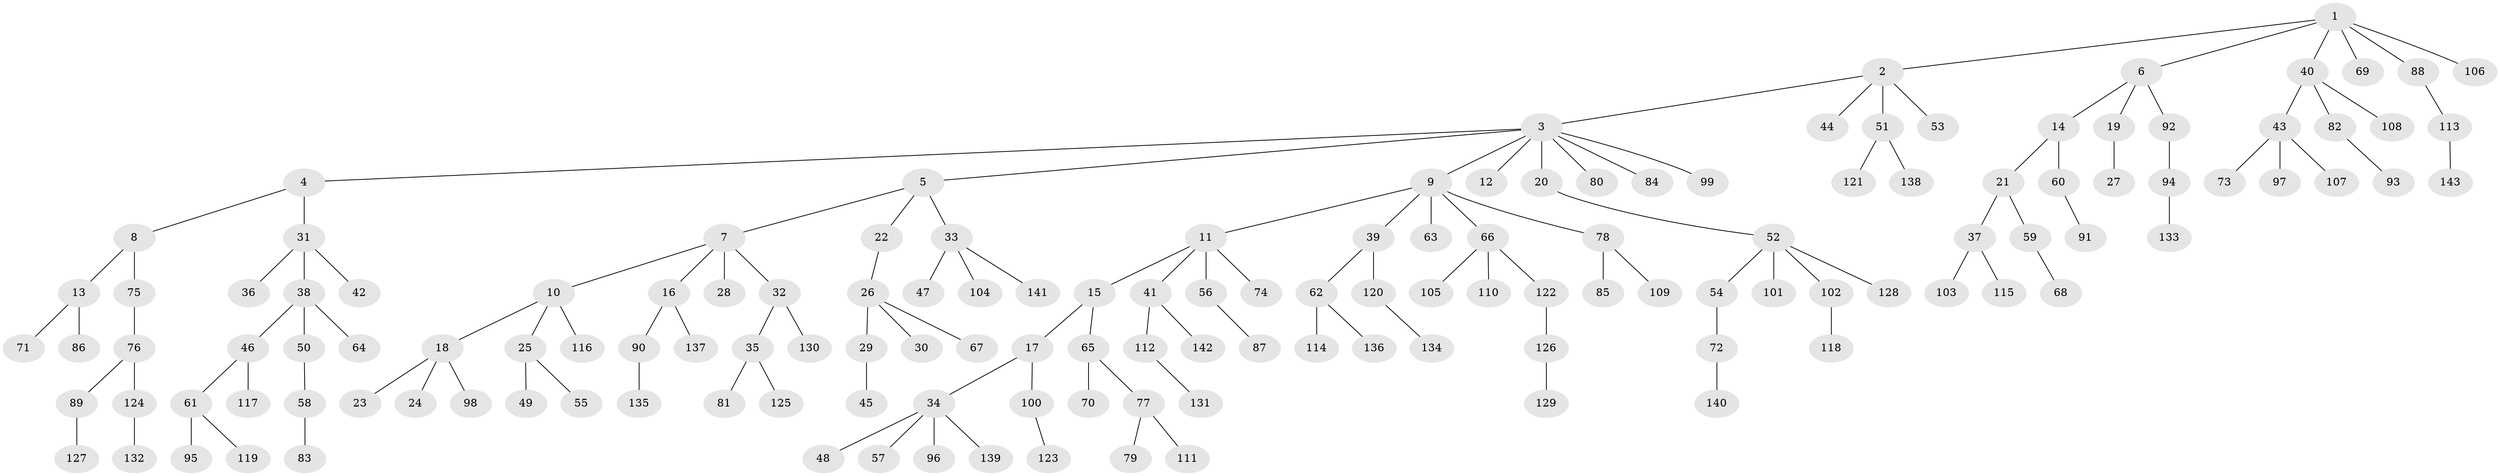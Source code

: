 // Generated by graph-tools (version 1.1) at 2025/37/03/09/25 02:37:02]
// undirected, 143 vertices, 142 edges
graph export_dot {
graph [start="1"]
  node [color=gray90,style=filled];
  1;
  2;
  3;
  4;
  5;
  6;
  7;
  8;
  9;
  10;
  11;
  12;
  13;
  14;
  15;
  16;
  17;
  18;
  19;
  20;
  21;
  22;
  23;
  24;
  25;
  26;
  27;
  28;
  29;
  30;
  31;
  32;
  33;
  34;
  35;
  36;
  37;
  38;
  39;
  40;
  41;
  42;
  43;
  44;
  45;
  46;
  47;
  48;
  49;
  50;
  51;
  52;
  53;
  54;
  55;
  56;
  57;
  58;
  59;
  60;
  61;
  62;
  63;
  64;
  65;
  66;
  67;
  68;
  69;
  70;
  71;
  72;
  73;
  74;
  75;
  76;
  77;
  78;
  79;
  80;
  81;
  82;
  83;
  84;
  85;
  86;
  87;
  88;
  89;
  90;
  91;
  92;
  93;
  94;
  95;
  96;
  97;
  98;
  99;
  100;
  101;
  102;
  103;
  104;
  105;
  106;
  107;
  108;
  109;
  110;
  111;
  112;
  113;
  114;
  115;
  116;
  117;
  118;
  119;
  120;
  121;
  122;
  123;
  124;
  125;
  126;
  127;
  128;
  129;
  130;
  131;
  132;
  133;
  134;
  135;
  136;
  137;
  138;
  139;
  140;
  141;
  142;
  143;
  1 -- 2;
  1 -- 6;
  1 -- 40;
  1 -- 69;
  1 -- 88;
  1 -- 106;
  2 -- 3;
  2 -- 44;
  2 -- 51;
  2 -- 53;
  3 -- 4;
  3 -- 5;
  3 -- 9;
  3 -- 12;
  3 -- 20;
  3 -- 80;
  3 -- 84;
  3 -- 99;
  4 -- 8;
  4 -- 31;
  5 -- 7;
  5 -- 22;
  5 -- 33;
  6 -- 14;
  6 -- 19;
  6 -- 92;
  7 -- 10;
  7 -- 16;
  7 -- 28;
  7 -- 32;
  8 -- 13;
  8 -- 75;
  9 -- 11;
  9 -- 39;
  9 -- 63;
  9 -- 66;
  9 -- 78;
  10 -- 18;
  10 -- 25;
  10 -- 116;
  11 -- 15;
  11 -- 41;
  11 -- 56;
  11 -- 74;
  13 -- 71;
  13 -- 86;
  14 -- 21;
  14 -- 60;
  15 -- 17;
  15 -- 65;
  16 -- 90;
  16 -- 137;
  17 -- 34;
  17 -- 100;
  18 -- 23;
  18 -- 24;
  18 -- 98;
  19 -- 27;
  20 -- 52;
  21 -- 37;
  21 -- 59;
  22 -- 26;
  25 -- 49;
  25 -- 55;
  26 -- 29;
  26 -- 30;
  26 -- 67;
  29 -- 45;
  31 -- 36;
  31 -- 38;
  31 -- 42;
  32 -- 35;
  32 -- 130;
  33 -- 47;
  33 -- 104;
  33 -- 141;
  34 -- 48;
  34 -- 57;
  34 -- 96;
  34 -- 139;
  35 -- 81;
  35 -- 125;
  37 -- 103;
  37 -- 115;
  38 -- 46;
  38 -- 50;
  38 -- 64;
  39 -- 62;
  39 -- 120;
  40 -- 43;
  40 -- 82;
  40 -- 108;
  41 -- 112;
  41 -- 142;
  43 -- 73;
  43 -- 97;
  43 -- 107;
  46 -- 61;
  46 -- 117;
  50 -- 58;
  51 -- 121;
  51 -- 138;
  52 -- 54;
  52 -- 101;
  52 -- 102;
  52 -- 128;
  54 -- 72;
  56 -- 87;
  58 -- 83;
  59 -- 68;
  60 -- 91;
  61 -- 95;
  61 -- 119;
  62 -- 114;
  62 -- 136;
  65 -- 70;
  65 -- 77;
  66 -- 105;
  66 -- 110;
  66 -- 122;
  72 -- 140;
  75 -- 76;
  76 -- 89;
  76 -- 124;
  77 -- 79;
  77 -- 111;
  78 -- 85;
  78 -- 109;
  82 -- 93;
  88 -- 113;
  89 -- 127;
  90 -- 135;
  92 -- 94;
  94 -- 133;
  100 -- 123;
  102 -- 118;
  112 -- 131;
  113 -- 143;
  120 -- 134;
  122 -- 126;
  124 -- 132;
  126 -- 129;
}
